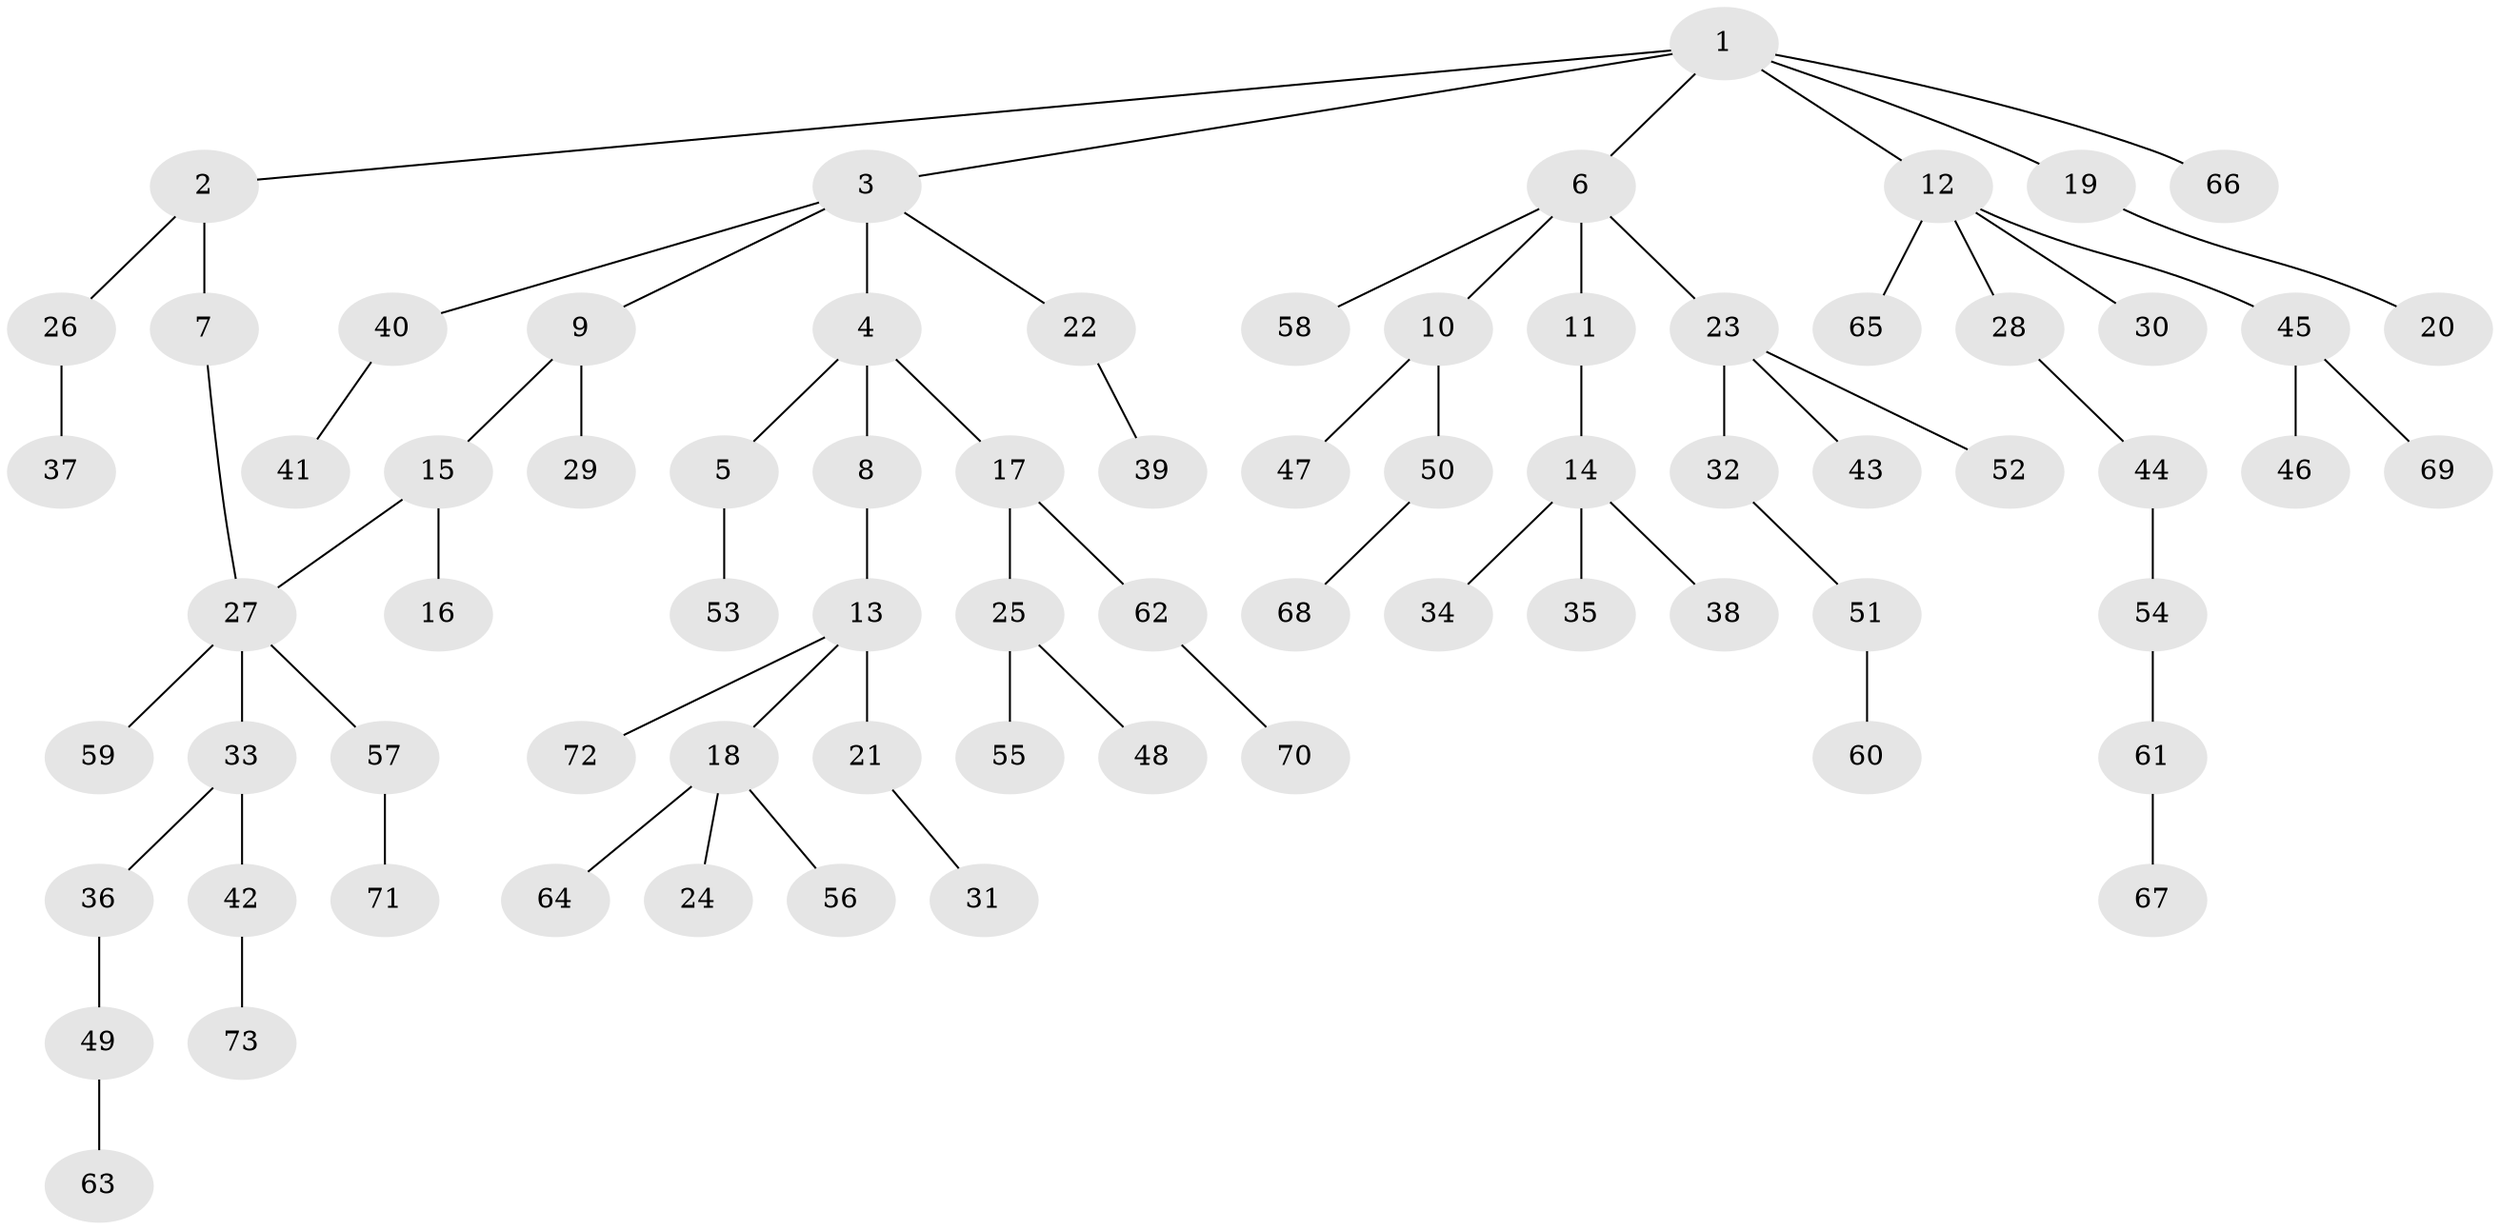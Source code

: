 // Generated by graph-tools (version 1.1) at 2025/25/03/09/25 03:25:32]
// undirected, 73 vertices, 73 edges
graph export_dot {
graph [start="1"]
  node [color=gray90,style=filled];
  1;
  2;
  3;
  4;
  5;
  6;
  7;
  8;
  9;
  10;
  11;
  12;
  13;
  14;
  15;
  16;
  17;
  18;
  19;
  20;
  21;
  22;
  23;
  24;
  25;
  26;
  27;
  28;
  29;
  30;
  31;
  32;
  33;
  34;
  35;
  36;
  37;
  38;
  39;
  40;
  41;
  42;
  43;
  44;
  45;
  46;
  47;
  48;
  49;
  50;
  51;
  52;
  53;
  54;
  55;
  56;
  57;
  58;
  59;
  60;
  61;
  62;
  63;
  64;
  65;
  66;
  67;
  68;
  69;
  70;
  71;
  72;
  73;
  1 -- 2;
  1 -- 3;
  1 -- 6;
  1 -- 12;
  1 -- 19;
  1 -- 66;
  2 -- 7;
  2 -- 26;
  3 -- 4;
  3 -- 9;
  3 -- 22;
  3 -- 40;
  4 -- 5;
  4 -- 8;
  4 -- 17;
  5 -- 53;
  6 -- 10;
  6 -- 11;
  6 -- 23;
  6 -- 58;
  7 -- 27;
  8 -- 13;
  9 -- 15;
  9 -- 29;
  10 -- 47;
  10 -- 50;
  11 -- 14;
  12 -- 28;
  12 -- 30;
  12 -- 45;
  12 -- 65;
  13 -- 18;
  13 -- 21;
  13 -- 72;
  14 -- 34;
  14 -- 35;
  14 -- 38;
  15 -- 16;
  15 -- 27;
  17 -- 25;
  17 -- 62;
  18 -- 24;
  18 -- 56;
  18 -- 64;
  19 -- 20;
  21 -- 31;
  22 -- 39;
  23 -- 32;
  23 -- 43;
  23 -- 52;
  25 -- 48;
  25 -- 55;
  26 -- 37;
  27 -- 33;
  27 -- 57;
  27 -- 59;
  28 -- 44;
  32 -- 51;
  33 -- 36;
  33 -- 42;
  36 -- 49;
  40 -- 41;
  42 -- 73;
  44 -- 54;
  45 -- 46;
  45 -- 69;
  49 -- 63;
  50 -- 68;
  51 -- 60;
  54 -- 61;
  57 -- 71;
  61 -- 67;
  62 -- 70;
}
